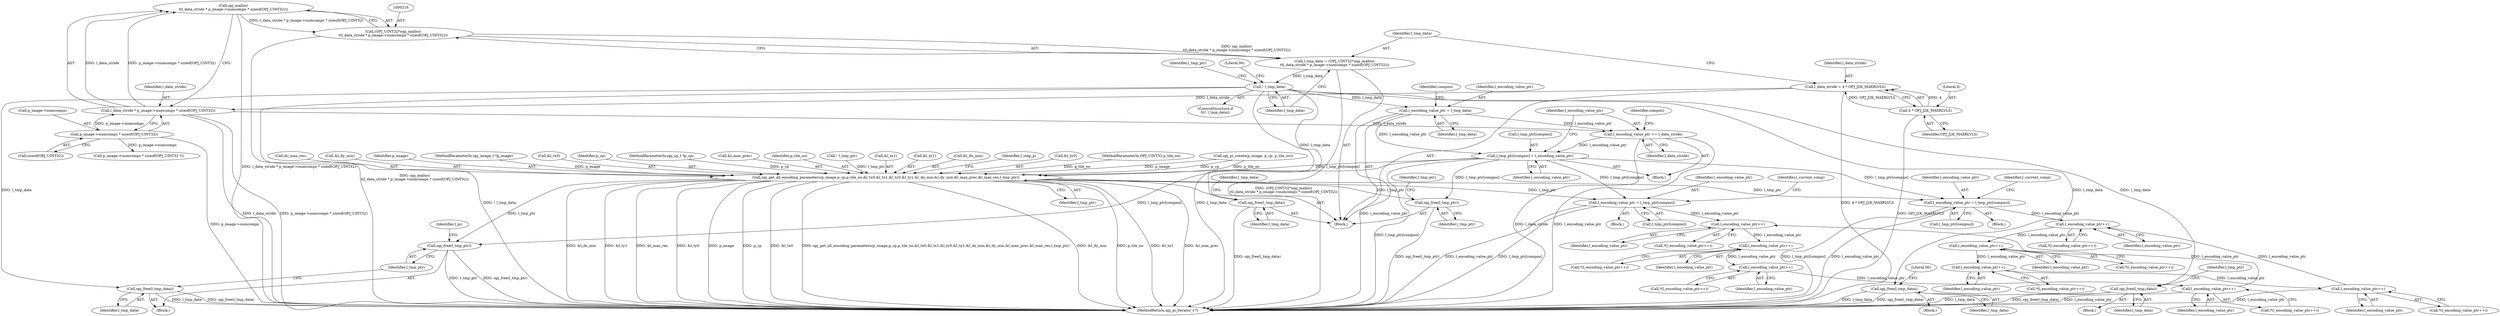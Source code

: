 digraph "0_openjpeg_ef01f18dfc6780b776d0674ed3e7415c6ef54d24@API" {
"1000217" [label="(Call,opj_malloc(\n\t\tl_data_stride * p_image->numcomps * sizeof(OPJ_UINT32)))"];
"1000218" [label="(Call,l_data_stride * p_image->numcomps * sizeof(OPJ_UINT32))"];
"1000208" [label="(Call,l_data_stride = 4 * OPJ_J2K_MAXRLVLS)"];
"1000210" [label="(Call,4 * OPJ_J2K_MAXRLVLS)"];
"1000220" [label="(Call,p_image->numcomps * sizeof(OPJ_UINT32))"];
"1000215" [label="(Call,(OPJ_UINT32*)opj_malloc(\n\t\tl_data_stride * p_image->numcomps * sizeof(OPJ_UINT32)))"];
"1000213" [label="(Call,l_tmp_data = (OPJ_UINT32*)opj_malloc(\n\t\tl_data_stride * p_image->numcomps * sizeof(OPJ_UINT32)))"];
"1000227" [label="(Call,! l_tmp_data)"];
"1000247" [label="(Call,opj_free(l_tmp_data))"];
"1000261" [label="(Call,opj_free(l_tmp_data))"];
"1000267" [label="(Call,l_encoding_value_ptr = l_tmp_data)"];
"1000282" [label="(Call,l_tmp_ptr[compno] = l_encoding_value_ptr)"];
"1000290" [label="(Call,opj_get_all_encoding_parameters(p_image,p_cp,p_tile_no,&l_tx0,&l_tx1,&l_ty0,&l_ty1,&l_dx_min,&l_dy_min,&l_max_prec,&l_max_res,l_tmp_ptr))"];
"1000376" [label="(Call,opj_free(l_tmp_ptr))"];
"1000456" [label="(Call,l_encoding_value_ptr = l_tmp_ptr[compno])"];
"1000492" [label="(Call,l_encoding_value_ptr++)"];
"1000499" [label="(Call,l_encoding_value_ptr++)"];
"1000506" [label="(Call,l_encoding_value_ptr++)"];
"1000513" [label="(Call,l_encoding_value_ptr++)"];
"1000608" [label="(Call,l_encoding_value_ptr = l_tmp_ptr[compno])"];
"1000644" [label="(Call,l_encoding_value_ptr++)"];
"1000651" [label="(Call,l_encoding_value_ptr++)"];
"1000658" [label="(Call,l_encoding_value_ptr++)"];
"1000665" [label="(Call,l_encoding_value_ptr++)"];
"1000691" [label="(Call,opj_free(l_tmp_ptr))"];
"1000287" [label="(Call,l_encoding_value_ptr += l_data_stride)"];
"1000374" [label="(Call,opj_free(l_tmp_data))"];
"1000686" [label="(Call,opj_free(l_tmp_data))"];
"1000246" [label="(Block,)"];
"1000281" [label="(Block,)"];
"1000244" [label="(Call,! l_tmp_ptr)"];
"1000500" [label="(Identifier,l_encoding_value_ptr)"];
"1000296" [label="(Call,&l_tx1)"];
"1000228" [label="(Identifier,l_tmp_data)"];
"1000272" [label="(Identifier,compno)"];
"1000449" [label="(Block,)"];
"1000282" [label="(Call,l_tmp_ptr[compno] = l_encoding_value_ptr)"];
"1000687" [label="(Identifier,l_tmp_data)"];
"1000692" [label="(Identifier,l_tmp_ptr)"];
"1000267" [label="(Call,l_encoding_value_ptr = l_tmp_data)"];
"1000300" [label="(Call,&l_ty1)"];
"1000456" [label="(Call,l_encoding_value_ptr = l_tmp_ptr[compno])"];
"1000658" [label="(Call,l_encoding_value_ptr++)"];
"1000458" [label="(Call,l_tmp_ptr[compno])"];
"1000280" [label="(Identifier,compno)"];
"1000513" [label="(Call,l_encoding_value_ptr++)"];
"1000644" [label="(Call,l_encoding_value_ptr++)"];
"1000212" [label="(Identifier,OPJ_J2K_MAXRLVLS)"];
"1000610" [label="(Call,l_tmp_ptr[compno])"];
"1000217" [label="(Call,opj_malloc(\n\t\tl_data_stride * p_image->numcomps * sizeof(OPJ_UINT32)))"];
"1000615" [label="(Identifier,l_current_comp)"];
"1000302" [label="(Call,&l_dx_min)"];
"1000213" [label="(Call,l_tmp_data = (OPJ_UINT32*)opj_malloc(\n\t\tl_data_stride * p_image->numcomps * sizeof(OPJ_UINT32)))"];
"1000210" [label="(Call,4 * OPJ_J2K_MAXRLVLS)"];
"1000514" [label="(Identifier,l_encoding_value_ptr)"];
"1000226" [label="(ControlStructure,if\n\t\t(! l_tmp_data))"];
"1000375" [label="(Identifier,l_tmp_data)"];
"1000261" [label="(Call,opj_free(l_tmp_data))"];
"1000312" [label="(Identifier,l_step_p)"];
"1000491" [label="(Call,*(l_encoding_value_ptr++))"];
"1000650" [label="(Call,*(l_encoding_value_ptr++))"];
"1000233" [label="(Identifier,l_tmp_ptr)"];
"1000219" [label="(Identifier,l_data_stride)"];
"1000512" [label="(Call,*(l_encoding_value_ptr++))"];
"1000209" [label="(Identifier,l_data_stride)"];
"1000657" [label="(Call,*(l_encoding_value_ptr++))"];
"1000260" [label="(Block,)"];
"1000652" [label="(Identifier,l_encoding_value_ptr)"];
"1000608" [label="(Call,l_encoding_value_ptr = l_tmp_ptr[compno])"];
"1000298" [label="(Call,&l_ty0)"];
"1000220" [label="(Call,p_image->numcomps * sizeof(OPJ_UINT32))"];
"1000376" [label="(Call,opj_free(l_tmp_ptr))"];
"1000126" [label="(MethodParameterIn,OPJ_UINT32 p_tile_no)"];
"1000463" [label="(Identifier,l_current_comp)"];
"1000214" [label="(Identifier,l_tmp_data)"];
"1000269" [label="(Identifier,l_tmp_data)"];
"1000250" [label="(Literal,00)"];
"1000507" [label="(Identifier,l_encoding_value_ptr)"];
"1000499" [label="(Call,l_encoding_value_ptr++)"];
"1000666" [label="(Identifier,l_encoding_value_ptr)"];
"1000262" [label="(Identifier,l_tmp_data)"];
"1000694" [label="(Identifier,l_tmp_ptr)"];
"1000373" [label="(Block,)"];
"1000283" [label="(Call,l_tmp_ptr[compno])"];
"1000237" [label="(Call,p_image->numcomps * sizeof(OPJ_UINT32 *))"];
"1000268" [label="(Identifier,l_encoding_value_ptr)"];
"1000457" [label="(Identifier,l_encoding_value_ptr)"];
"1000253" [label="(Call,opj_pi_create(p_image, p_cp, p_tile_no))"];
"1000374" [label="(Call,opj_free(l_tmp_data))"];
"1000308" [label="(Call,&l_max_res)"];
"1000691" [label="(Call,opj_free(l_tmp_ptr))"];
"1000493" [label="(Identifier,l_encoding_value_ptr)"];
"1000310" [label="(Identifier,l_tmp_ptr)"];
"1000645" [label="(Identifier,l_encoding_value_ptr)"];
"1000715" [label="(MethodReturn,opj_pi_iterator_t *)"];
"1000601" [label="(Block,)"];
"1000498" [label="(Call,*(l_encoding_value_ptr++))"];
"1000287" [label="(Call,l_encoding_value_ptr += l_data_stride)"];
"1000211" [label="(Literal,4)"];
"1000665" [label="(Call,l_encoding_value_ptr++)"];
"1000492" [label="(Call,l_encoding_value_ptr++)"];
"1000659" [label="(Identifier,l_encoding_value_ptr)"];
"1000304" [label="(Call,&l_dy_min)"];
"1000231" [label="(Literal,00)"];
"1000248" [label="(Identifier,l_tmp_data)"];
"1000127" [label="(Block,)"];
"1000286" [label="(Identifier,l_encoding_value_ptr)"];
"1000289" [label="(Identifier,l_data_stride)"];
"1000664" [label="(Call,*(l_encoding_value_ptr++))"];
"1000506" [label="(Call,l_encoding_value_ptr++)"];
"1000291" [label="(Identifier,p_image)"];
"1000124" [label="(MethodParameterIn,opj_image_t *p_image)"];
"1000609" [label="(Identifier,l_encoding_value_ptr)"];
"1000294" [label="(Call,&l_tx0)"];
"1000227" [label="(Call,! l_tmp_data)"];
"1000377" [label="(Identifier,l_tmp_ptr)"];
"1000290" [label="(Call,opj_get_all_encoding_parameters(p_image,p_cp,p_tile_no,&l_tx0,&l_tx1,&l_ty0,&l_ty1,&l_dx_min,&l_dy_min,&l_max_prec,&l_max_res,l_tmp_ptr))"];
"1000221" [label="(Call,p_image->numcomps)"];
"1000651" [label="(Call,l_encoding_value_ptr++)"];
"1000689" [label="(Identifier,l_tmp_data)"];
"1000292" [label="(Identifier,p_cp)"];
"1000643" [label="(Call,*(l_encoding_value_ptr++))"];
"1000125" [label="(MethodParameterIn,opj_cp_t *p_cp)"];
"1000306" [label="(Call,&l_max_prec)"];
"1000247" [label="(Call,opj_free(l_tmp_data))"];
"1000224" [label="(Call,sizeof(OPJ_UINT32))"];
"1000288" [label="(Identifier,l_encoding_value_ptr)"];
"1000264" [label="(Identifier,l_tmp_ptr)"];
"1000505" [label="(Call,*(l_encoding_value_ptr++))"];
"1000686" [label="(Call,opj_free(l_tmp_data))"];
"1000208" [label="(Call,l_data_stride = 4 * OPJ_J2K_MAXRLVLS)"];
"1000218" [label="(Call,l_data_stride * p_image->numcomps * sizeof(OPJ_UINT32))"];
"1000379" [label="(Identifier,l_pi)"];
"1000293" [label="(Identifier,p_tile_no)"];
"1000215" [label="(Call,(OPJ_UINT32*)opj_malloc(\n\t\tl_data_stride * p_image->numcomps * sizeof(OPJ_UINT32)))"];
"1000217" -> "1000215"  [label="AST: "];
"1000217" -> "1000218"  [label="CFG: "];
"1000218" -> "1000217"  [label="AST: "];
"1000215" -> "1000217"  [label="CFG: "];
"1000217" -> "1000715"  [label="DDG: l_data_stride * p_image->numcomps * sizeof(OPJ_UINT32)"];
"1000217" -> "1000215"  [label="DDG: l_data_stride * p_image->numcomps * sizeof(OPJ_UINT32)"];
"1000218" -> "1000217"  [label="DDG: l_data_stride"];
"1000218" -> "1000217"  [label="DDG: p_image->numcomps * sizeof(OPJ_UINT32)"];
"1000218" -> "1000220"  [label="CFG: "];
"1000219" -> "1000218"  [label="AST: "];
"1000220" -> "1000218"  [label="AST: "];
"1000218" -> "1000715"  [label="DDG: l_data_stride"];
"1000218" -> "1000715"  [label="DDG: p_image->numcomps * sizeof(OPJ_UINT32)"];
"1000208" -> "1000218"  [label="DDG: l_data_stride"];
"1000220" -> "1000218"  [label="DDG: p_image->numcomps"];
"1000218" -> "1000287"  [label="DDG: l_data_stride"];
"1000208" -> "1000127"  [label="AST: "];
"1000208" -> "1000210"  [label="CFG: "];
"1000209" -> "1000208"  [label="AST: "];
"1000210" -> "1000208"  [label="AST: "];
"1000214" -> "1000208"  [label="CFG: "];
"1000208" -> "1000715"  [label="DDG: 4 * OPJ_J2K_MAXRLVLS"];
"1000210" -> "1000208"  [label="DDG: 4"];
"1000210" -> "1000208"  [label="DDG: OPJ_J2K_MAXRLVLS"];
"1000210" -> "1000212"  [label="CFG: "];
"1000211" -> "1000210"  [label="AST: "];
"1000212" -> "1000210"  [label="AST: "];
"1000210" -> "1000715"  [label="DDG: OPJ_J2K_MAXRLVLS"];
"1000220" -> "1000224"  [label="CFG: "];
"1000221" -> "1000220"  [label="AST: "];
"1000224" -> "1000220"  [label="AST: "];
"1000220" -> "1000715"  [label="DDG: p_image->numcomps"];
"1000220" -> "1000237"  [label="DDG: p_image->numcomps"];
"1000215" -> "1000213"  [label="AST: "];
"1000216" -> "1000215"  [label="AST: "];
"1000213" -> "1000215"  [label="CFG: "];
"1000215" -> "1000715"  [label="DDG: opj_malloc(\n\t\tl_data_stride * p_image->numcomps * sizeof(OPJ_UINT32))"];
"1000215" -> "1000213"  [label="DDG: opj_malloc(\n\t\tl_data_stride * p_image->numcomps * sizeof(OPJ_UINT32))"];
"1000213" -> "1000127"  [label="AST: "];
"1000214" -> "1000213"  [label="AST: "];
"1000228" -> "1000213"  [label="CFG: "];
"1000213" -> "1000715"  [label="DDG: (OPJ_UINT32*)opj_malloc(\n\t\tl_data_stride * p_image->numcomps * sizeof(OPJ_UINT32))"];
"1000213" -> "1000227"  [label="DDG: l_tmp_data"];
"1000227" -> "1000226"  [label="AST: "];
"1000227" -> "1000228"  [label="CFG: "];
"1000228" -> "1000227"  [label="AST: "];
"1000231" -> "1000227"  [label="CFG: "];
"1000233" -> "1000227"  [label="CFG: "];
"1000227" -> "1000715"  [label="DDG: ! l_tmp_data"];
"1000227" -> "1000715"  [label="DDG: l_tmp_data"];
"1000227" -> "1000247"  [label="DDG: l_tmp_data"];
"1000227" -> "1000261"  [label="DDG: l_tmp_data"];
"1000227" -> "1000267"  [label="DDG: l_tmp_data"];
"1000227" -> "1000374"  [label="DDG: l_tmp_data"];
"1000227" -> "1000686"  [label="DDG: l_tmp_data"];
"1000247" -> "1000246"  [label="AST: "];
"1000247" -> "1000248"  [label="CFG: "];
"1000248" -> "1000247"  [label="AST: "];
"1000250" -> "1000247"  [label="CFG: "];
"1000247" -> "1000715"  [label="DDG: l_tmp_data"];
"1000247" -> "1000715"  [label="DDG: opj_free(l_tmp_data)"];
"1000261" -> "1000260"  [label="AST: "];
"1000261" -> "1000262"  [label="CFG: "];
"1000262" -> "1000261"  [label="AST: "];
"1000264" -> "1000261"  [label="CFG: "];
"1000261" -> "1000715"  [label="DDG: l_tmp_data"];
"1000261" -> "1000715"  [label="DDG: opj_free(l_tmp_data)"];
"1000267" -> "1000127"  [label="AST: "];
"1000267" -> "1000269"  [label="CFG: "];
"1000268" -> "1000267"  [label="AST: "];
"1000269" -> "1000267"  [label="AST: "];
"1000272" -> "1000267"  [label="CFG: "];
"1000267" -> "1000715"  [label="DDG: l_encoding_value_ptr"];
"1000267" -> "1000282"  [label="DDG: l_encoding_value_ptr"];
"1000267" -> "1000287"  [label="DDG: l_encoding_value_ptr"];
"1000282" -> "1000281"  [label="AST: "];
"1000282" -> "1000286"  [label="CFG: "];
"1000283" -> "1000282"  [label="AST: "];
"1000286" -> "1000282"  [label="AST: "];
"1000288" -> "1000282"  [label="CFG: "];
"1000282" -> "1000715"  [label="DDG: l_tmp_ptr[compno]"];
"1000287" -> "1000282"  [label="DDG: l_encoding_value_ptr"];
"1000282" -> "1000290"  [label="DDG: l_tmp_ptr[compno]"];
"1000282" -> "1000376"  [label="DDG: l_tmp_ptr[compno]"];
"1000282" -> "1000456"  [label="DDG: l_tmp_ptr[compno]"];
"1000282" -> "1000608"  [label="DDG: l_tmp_ptr[compno]"];
"1000282" -> "1000691"  [label="DDG: l_tmp_ptr[compno]"];
"1000290" -> "1000127"  [label="AST: "];
"1000290" -> "1000310"  [label="CFG: "];
"1000291" -> "1000290"  [label="AST: "];
"1000292" -> "1000290"  [label="AST: "];
"1000293" -> "1000290"  [label="AST: "];
"1000294" -> "1000290"  [label="AST: "];
"1000296" -> "1000290"  [label="AST: "];
"1000298" -> "1000290"  [label="AST: "];
"1000300" -> "1000290"  [label="AST: "];
"1000302" -> "1000290"  [label="AST: "];
"1000304" -> "1000290"  [label="AST: "];
"1000306" -> "1000290"  [label="AST: "];
"1000308" -> "1000290"  [label="AST: "];
"1000310" -> "1000290"  [label="AST: "];
"1000312" -> "1000290"  [label="CFG: "];
"1000290" -> "1000715"  [label="DDG: &l_ty0"];
"1000290" -> "1000715"  [label="DDG: p_image"];
"1000290" -> "1000715"  [label="DDG: p_cp"];
"1000290" -> "1000715"  [label="DDG: &l_tx0"];
"1000290" -> "1000715"  [label="DDG: opj_get_all_encoding_parameters(p_image,p_cp,p_tile_no,&l_tx0,&l_tx1,&l_ty0,&l_ty1,&l_dx_min,&l_dy_min,&l_max_prec,&l_max_res,l_tmp_ptr)"];
"1000290" -> "1000715"  [label="DDG: &l_dy_min"];
"1000290" -> "1000715"  [label="DDG: p_tile_no"];
"1000290" -> "1000715"  [label="DDG: &l_tx1"];
"1000290" -> "1000715"  [label="DDG: &l_max_prec"];
"1000290" -> "1000715"  [label="DDG: &l_dx_min"];
"1000290" -> "1000715"  [label="DDG: &l_ty1"];
"1000290" -> "1000715"  [label="DDG: &l_max_res"];
"1000253" -> "1000290"  [label="DDG: p_image"];
"1000253" -> "1000290"  [label="DDG: p_cp"];
"1000253" -> "1000290"  [label="DDG: p_tile_no"];
"1000124" -> "1000290"  [label="DDG: p_image"];
"1000125" -> "1000290"  [label="DDG: p_cp"];
"1000126" -> "1000290"  [label="DDG: p_tile_no"];
"1000244" -> "1000290"  [label="DDG: l_tmp_ptr"];
"1000290" -> "1000376"  [label="DDG: l_tmp_ptr"];
"1000290" -> "1000456"  [label="DDG: l_tmp_ptr"];
"1000290" -> "1000608"  [label="DDG: l_tmp_ptr"];
"1000290" -> "1000691"  [label="DDG: l_tmp_ptr"];
"1000376" -> "1000373"  [label="AST: "];
"1000376" -> "1000377"  [label="CFG: "];
"1000377" -> "1000376"  [label="AST: "];
"1000379" -> "1000376"  [label="CFG: "];
"1000376" -> "1000715"  [label="DDG: opj_free(l_tmp_ptr)"];
"1000376" -> "1000715"  [label="DDG: l_tmp_ptr"];
"1000456" -> "1000449"  [label="AST: "];
"1000456" -> "1000458"  [label="CFG: "];
"1000457" -> "1000456"  [label="AST: "];
"1000458" -> "1000456"  [label="AST: "];
"1000463" -> "1000456"  [label="CFG: "];
"1000456" -> "1000715"  [label="DDG: l_encoding_value_ptr"];
"1000456" -> "1000715"  [label="DDG: l_tmp_ptr[compno]"];
"1000456" -> "1000492"  [label="DDG: l_encoding_value_ptr"];
"1000492" -> "1000491"  [label="AST: "];
"1000492" -> "1000493"  [label="CFG: "];
"1000493" -> "1000492"  [label="AST: "];
"1000491" -> "1000492"  [label="CFG: "];
"1000513" -> "1000492"  [label="DDG: l_encoding_value_ptr"];
"1000492" -> "1000499"  [label="DDG: l_encoding_value_ptr"];
"1000499" -> "1000498"  [label="AST: "];
"1000499" -> "1000500"  [label="CFG: "];
"1000500" -> "1000499"  [label="AST: "];
"1000498" -> "1000499"  [label="CFG: "];
"1000499" -> "1000506"  [label="DDG: l_encoding_value_ptr"];
"1000506" -> "1000505"  [label="AST: "];
"1000506" -> "1000507"  [label="CFG: "];
"1000507" -> "1000506"  [label="AST: "];
"1000505" -> "1000506"  [label="CFG: "];
"1000506" -> "1000513"  [label="DDG: l_encoding_value_ptr"];
"1000513" -> "1000512"  [label="AST: "];
"1000513" -> "1000514"  [label="CFG: "];
"1000514" -> "1000513"  [label="AST: "];
"1000512" -> "1000513"  [label="CFG: "];
"1000513" -> "1000715"  [label="DDG: l_encoding_value_ptr"];
"1000608" -> "1000601"  [label="AST: "];
"1000608" -> "1000610"  [label="CFG: "];
"1000609" -> "1000608"  [label="AST: "];
"1000610" -> "1000608"  [label="AST: "];
"1000615" -> "1000608"  [label="CFG: "];
"1000608" -> "1000715"  [label="DDG: l_tmp_ptr[compno]"];
"1000608" -> "1000715"  [label="DDG: l_encoding_value_ptr"];
"1000608" -> "1000644"  [label="DDG: l_encoding_value_ptr"];
"1000644" -> "1000643"  [label="AST: "];
"1000644" -> "1000645"  [label="CFG: "];
"1000645" -> "1000644"  [label="AST: "];
"1000643" -> "1000644"  [label="CFG: "];
"1000665" -> "1000644"  [label="DDG: l_encoding_value_ptr"];
"1000644" -> "1000651"  [label="DDG: l_encoding_value_ptr"];
"1000651" -> "1000650"  [label="AST: "];
"1000651" -> "1000652"  [label="CFG: "];
"1000652" -> "1000651"  [label="AST: "];
"1000650" -> "1000651"  [label="CFG: "];
"1000651" -> "1000658"  [label="DDG: l_encoding_value_ptr"];
"1000658" -> "1000657"  [label="AST: "];
"1000658" -> "1000659"  [label="CFG: "];
"1000659" -> "1000658"  [label="AST: "];
"1000657" -> "1000658"  [label="CFG: "];
"1000658" -> "1000665"  [label="DDG: l_encoding_value_ptr"];
"1000665" -> "1000664"  [label="AST: "];
"1000665" -> "1000666"  [label="CFG: "];
"1000666" -> "1000665"  [label="AST: "];
"1000664" -> "1000665"  [label="CFG: "];
"1000665" -> "1000715"  [label="DDG: l_encoding_value_ptr"];
"1000691" -> "1000127"  [label="AST: "];
"1000691" -> "1000692"  [label="CFG: "];
"1000692" -> "1000691"  [label="AST: "];
"1000694" -> "1000691"  [label="CFG: "];
"1000691" -> "1000715"  [label="DDG: opj_free(l_tmp_ptr)"];
"1000287" -> "1000281"  [label="AST: "];
"1000287" -> "1000289"  [label="CFG: "];
"1000288" -> "1000287"  [label="AST: "];
"1000289" -> "1000287"  [label="AST: "];
"1000280" -> "1000287"  [label="CFG: "];
"1000287" -> "1000715"  [label="DDG: l_data_stride"];
"1000287" -> "1000715"  [label="DDG: l_encoding_value_ptr"];
"1000374" -> "1000373"  [label="AST: "];
"1000374" -> "1000375"  [label="CFG: "];
"1000375" -> "1000374"  [label="AST: "];
"1000377" -> "1000374"  [label="CFG: "];
"1000374" -> "1000715"  [label="DDG: l_tmp_data"];
"1000374" -> "1000715"  [label="DDG: opj_free(l_tmp_data)"];
"1000686" -> "1000127"  [label="AST: "];
"1000686" -> "1000687"  [label="CFG: "];
"1000687" -> "1000686"  [label="AST: "];
"1000689" -> "1000686"  [label="CFG: "];
"1000686" -> "1000715"  [label="DDG: opj_free(l_tmp_data)"];
}
